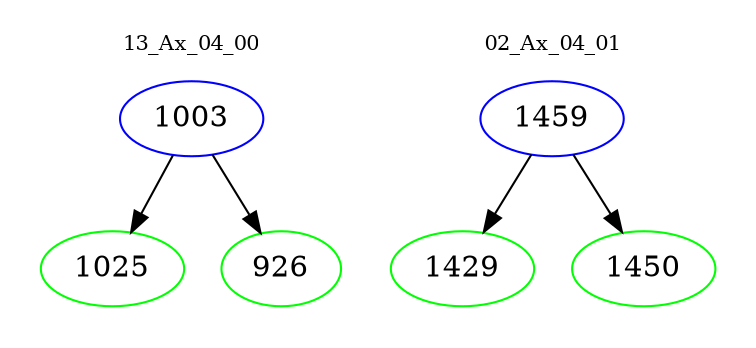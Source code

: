 digraph{
subgraph cluster_0 {
color = white
label = "13_Ax_04_00";
fontsize=10;
T0_1003 [label="1003", color="blue"]
T0_1003 -> T0_1025 [color="black"]
T0_1025 [label="1025", color="green"]
T0_1003 -> T0_926 [color="black"]
T0_926 [label="926", color="green"]
}
subgraph cluster_1 {
color = white
label = "02_Ax_04_01";
fontsize=10;
T1_1459 [label="1459", color="blue"]
T1_1459 -> T1_1429 [color="black"]
T1_1429 [label="1429", color="green"]
T1_1459 -> T1_1450 [color="black"]
T1_1450 [label="1450", color="green"]
}
}
